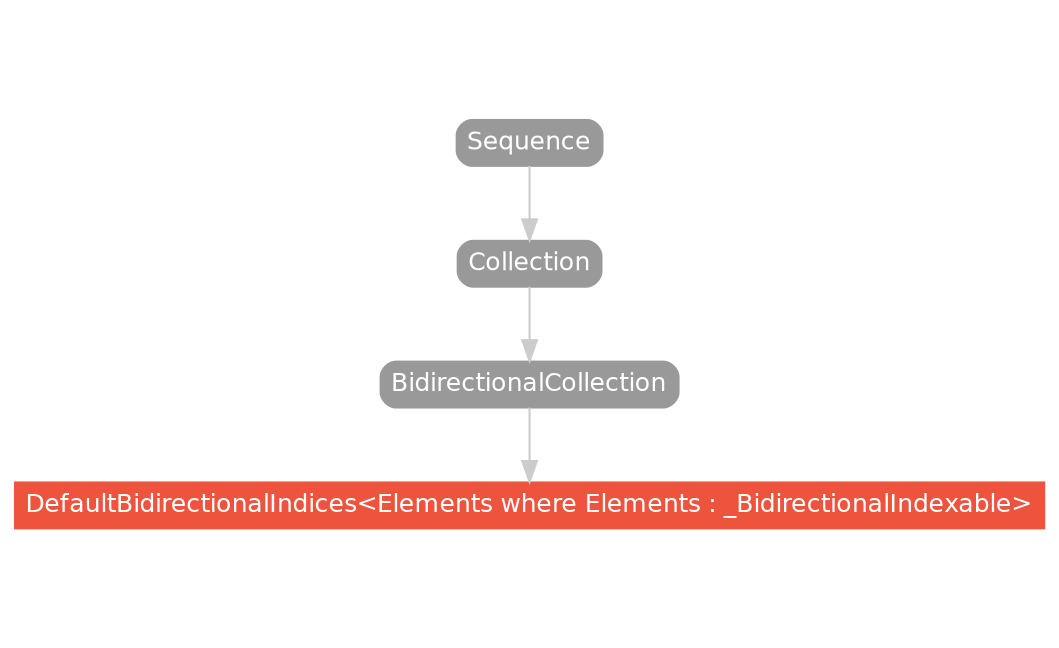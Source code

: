 strict digraph "DefaultBidirectionalIndices<Elements where Elements : _BidirectionalIndexable> - Type Hierarchy - SwiftDoc.org" {
    pad="0.1,0.8"
    node [shape=box, style="filled,rounded", color="#999999", fillcolor="#999999", fontcolor=white, fontname=Helvetica, fontnames="Helvetica,sansserif", fontsize=12, margin="0.07,0.05", height="0.3"]
    edge [color="#cccccc"]
    "BidirectionalCollection" [URL="/protocol/BidirectionalCollection/hierarchy/"]
    "Collection" [URL="/protocol/Collection/hierarchy/"]
    "DefaultBidirectionalIndices<Elements where Elements : _BidirectionalIndexable>" [URL="/type/DefaultBidirectionalIndices/", style="filled", fillcolor="#ee543d", color="#ee543d"]
    "Sequence" [URL="/protocol/Sequence/hierarchy/"]    "BidirectionalCollection" -> "DefaultBidirectionalIndices<Elements where Elements : _BidirectionalIndexable>"
    "Collection" -> "BidirectionalCollection"
    "Sequence" -> "Collection"
    subgraph Types {
        rank = max; "DefaultBidirectionalIndices<Elements where Elements : _BidirectionalIndexable>";
    }
}